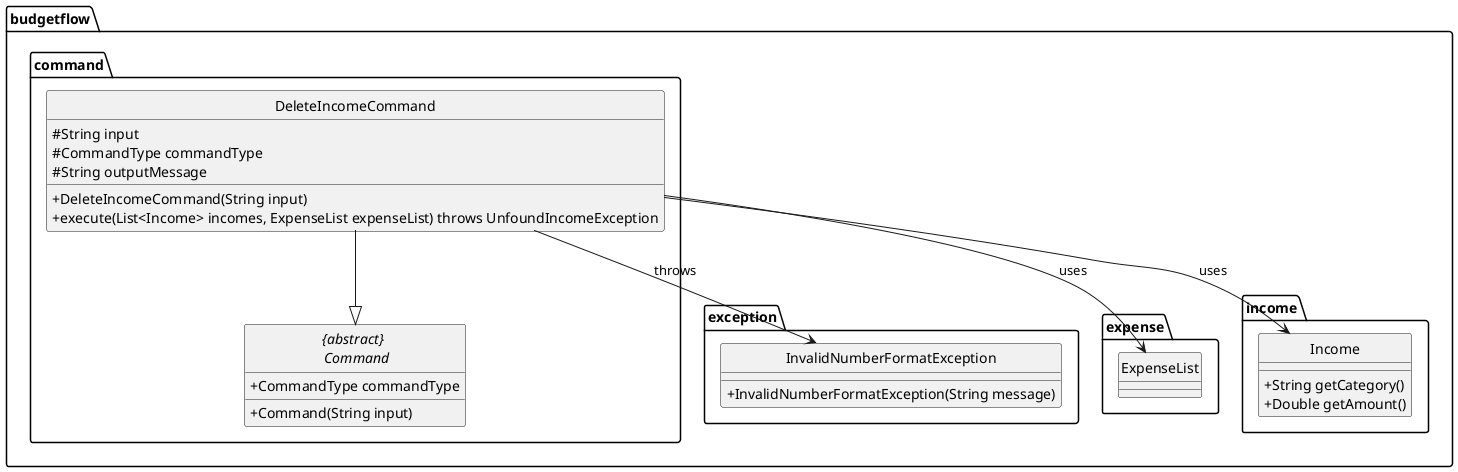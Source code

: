 participant "InvalidNumberFormatException" as InvalidNumberFormatException

@startuml


hide circle
skinparam classAttributeIconSize 0

package budgetflow.command {
    class DeleteIncomeCommand {
        # String input
        # CommandType commandType
        # String outputMessage
        + DeleteIncomeCommand(String input)
        + execute(List<Income> incomes, ExpenseList expenseList) throws UnfoundIncomeException
    }
    abstract class "{abstract} \n Command" {
        + Command(String input)
        + CommandType commandType
    }
}

package budgetflow.exception {
    class InvalidNumberFormatException{
        + InvalidNumberFormatException(String message)
    }
}

package budgetflow.expense {
    class ExpenseList
}

package budgetflow.income {
    class Income {
        + String getCategory()
        + Double getAmount()
    }
}



DeleteIncomeCommand --|> "{abstract} \n Command"
DeleteIncomeCommand --> InvalidNumberFormatException : throws
DeleteIncomeCommand --> Income : uses
DeleteIncomeCommand --> ExpenseList : uses

@enduml